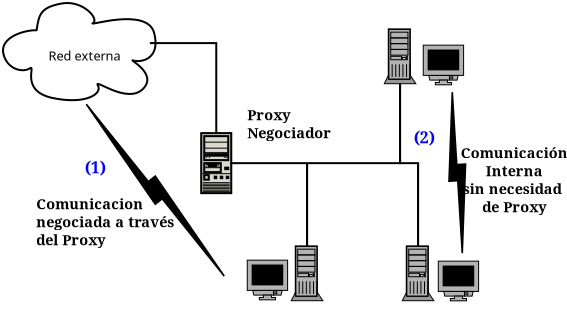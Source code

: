 <?xml version="1.0" encoding="UTF-8"?>
<dia:diagram xmlns:dia="http://www.lysator.liu.se/~alla/dia/"><dia:layer name="Fondo" visible="true"><dia:object type="Network - Cloud" version="0" id="O0"><dia:attribute name="obj_pos"><dia:point val="-6.487,-20.418"/></dia:attribute><dia:attribute name="obj_bb"><dia:rectangle val="-6.487,-20.418;1.087,-15.557"/></dia:attribute><dia:attribute name="elem_corner"><dia:point val="-6.487,-20.418"/></dia:attribute><dia:attribute name="elem_width"><dia:real val="7.575"/></dia:attribute><dia:attribute name="elem_height"><dia:real val="4.86"/></dia:attribute><dia:attribute name="border_color"><dia:color val="#1e90ff"/></dia:attribute><dia:attribute name="inner_color"><dia:color val="#1e90ff"/></dia:attribute><dia:attribute name="show_background"><dia:boolean val="true"/></dia:attribute><dia:attribute name="flip_horizontal"><dia:boolean val="false"/></dia:attribute><dia:attribute name="flip_vertical"><dia:boolean val="false"/></dia:attribute><dia:attribute name="padding"><dia:real val="0.354"/></dia:attribute><dia:attribute name="text"><dia:composite type="text"><dia:attribute name="string"><dia:string>#Red externa#</dia:string></dia:attribute><dia:attribute name="font"><dia:font family="sans" style="0" name="Courier"/></dia:attribute><dia:attribute name="height"><dia:real val="0.8"/></dia:attribute><dia:attribute name="pos"><dia:point val="-2.497,-17.652"/></dia:attribute><dia:attribute name="color"><dia:color val="#000000"/></dia:attribute><dia:attribute name="alignment"><dia:enum val="1"/></dia:attribute></dia:composite></dia:attribute></dia:object><dia:object type="Network - General Computer (Tower)" version="0" id="O1"><dia:attribute name="obj_pos"><dia:point val="12.55,-19.11"/></dia:attribute><dia:attribute name="obj_bb"><dia:rectangle val="12.542,-19.15;14.139,-15.261"/></dia:attribute><dia:attribute name="elem_corner"><dia:point val="12.55,-19.11"/></dia:attribute><dia:attribute name="elem_width"><dia:real val="1.579"/></dia:attribute><dia:attribute name="elem_height"><dia:real val="2.727"/></dia:attribute><dia:attribute name="show_background"><dia:boolean val="true"/></dia:attribute><dia:attribute name="flip_horizontal"><dia:boolean val="false"/></dia:attribute><dia:attribute name="flip_vertical"><dia:boolean val="false"/></dia:attribute><dia:attribute name="padding"><dia:real val="0.354"/></dia:attribute><dia:attribute name="text"><dia:composite type="text"><dia:attribute name="string"><dia:string>##</dia:string></dia:attribute><dia:attribute name="font"><dia:font family="sans" style="0" name="Courier"/></dia:attribute><dia:attribute name="height"><dia:real val="0.8"/></dia:attribute><dia:attribute name="pos"><dia:point val="13.34,-15.661"/></dia:attribute><dia:attribute name="color"><dia:color val="#000000"/></dia:attribute><dia:attribute name="alignment"><dia:enum val="1"/></dia:attribute></dia:composite></dia:attribute></dia:object><dia:object type="Network - General Monitor (With Stand)" version="0" id="O2"><dia:attribute name="obj_pos"><dia:point val="14.5,-18.31"/></dia:attribute><dia:attribute name="obj_bb"><dia:rectangle val="14.475,-18.335;16.542,-15.21"/></dia:attribute><dia:attribute name="elem_corner"><dia:point val="14.5,-18.31"/></dia:attribute><dia:attribute name="elem_width"><dia:real val="2.017"/></dia:attribute><dia:attribute name="elem_height"><dia:real val="1.983"/></dia:attribute><dia:attribute name="border_color"><dia:color val="#348872"/></dia:attribute><dia:attribute name="show_background"><dia:boolean val="true"/></dia:attribute><dia:attribute name="flip_horizontal"><dia:boolean val="false"/></dia:attribute><dia:attribute name="flip_vertical"><dia:boolean val="false"/></dia:attribute><dia:attribute name="padding"><dia:real val="0.354"/></dia:attribute><dia:attribute name="text"><dia:composite type="text"><dia:attribute name="string"><dia:string>##</dia:string></dia:attribute><dia:attribute name="font"><dia:font family="sans" style="0" name="Courier"/></dia:attribute><dia:attribute name="height"><dia:real val="0.8"/></dia:attribute><dia:attribute name="pos"><dia:point val="15.509,-15.61"/></dia:attribute><dia:attribute name="color"><dia:color val="#000000"/></dia:attribute><dia:attribute name="alignment"><dia:enum val="1"/></dia:attribute></dia:composite></dia:attribute></dia:object><dia:object type="Network - General Computer (Tower)" version="0" id="O3"><dia:attribute name="obj_pos"><dia:point val="13.45,-8.26"/></dia:attribute><dia:attribute name="obj_bb"><dia:rectangle val="13.442,-8.3;15.039,-4.411"/></dia:attribute><dia:attribute name="elem_corner"><dia:point val="13.45,-8.26"/></dia:attribute><dia:attribute name="elem_width"><dia:real val="1.579"/></dia:attribute><dia:attribute name="elem_height"><dia:real val="2.727"/></dia:attribute><dia:attribute name="show_background"><dia:boolean val="true"/></dia:attribute><dia:attribute name="flip_horizontal"><dia:boolean val="false"/></dia:attribute><dia:attribute name="flip_vertical"><dia:boolean val="false"/></dia:attribute><dia:attribute name="padding"><dia:real val="0.354"/></dia:attribute><dia:attribute name="text"><dia:composite type="text"><dia:attribute name="string"><dia:string>##</dia:string></dia:attribute><dia:attribute name="font"><dia:font family="sans" style="0" name="Courier"/></dia:attribute><dia:attribute name="height"><dia:real val="0.8"/></dia:attribute><dia:attribute name="pos"><dia:point val="14.24,-4.811"/></dia:attribute><dia:attribute name="color"><dia:color val="#000000"/></dia:attribute><dia:attribute name="alignment"><dia:enum val="1"/></dia:attribute></dia:composite></dia:attribute></dia:object><dia:object type="Network - General Monitor (With Stand)" version="0" id="O4"><dia:attribute name="obj_pos"><dia:point val="15.25,-7.51"/></dia:attribute><dia:attribute name="obj_bb"><dia:rectangle val="15.225,-7.535;17.292,-4.41"/></dia:attribute><dia:attribute name="elem_corner"><dia:point val="15.25,-7.51"/></dia:attribute><dia:attribute name="elem_width"><dia:real val="2.017"/></dia:attribute><dia:attribute name="elem_height"><dia:real val="1.983"/></dia:attribute><dia:attribute name="border_color"><dia:color val="#348973"/></dia:attribute><dia:attribute name="show_background"><dia:boolean val="true"/></dia:attribute><dia:attribute name="flip_horizontal"><dia:boolean val="false"/></dia:attribute><dia:attribute name="flip_vertical"><dia:boolean val="false"/></dia:attribute><dia:attribute name="padding"><dia:real val="0.354"/></dia:attribute><dia:attribute name="text"><dia:composite type="text"><dia:attribute name="string"><dia:string>##</dia:string></dia:attribute><dia:attribute name="font"><dia:font family="sans" style="0" name="Courier"/></dia:attribute><dia:attribute name="height"><dia:real val="0.8"/></dia:attribute><dia:attribute name="pos"><dia:point val="16.259,-4.809"/></dia:attribute><dia:attribute name="color"><dia:color val="#000000"/></dia:attribute><dia:attribute name="alignment"><dia:enum val="1"/></dia:attribute></dia:composite></dia:attribute></dia:object><dia:object type="Network - A Miditower PC" version="0" id="O5"><dia:attribute name="obj_pos"><dia:point val="3.4,-13.91"/></dia:attribute><dia:attribute name="obj_bb"><dia:rectangle val="3.35,-13.96;4.95,-10.86"/></dia:attribute><dia:attribute name="elem_corner"><dia:point val="3.4,-13.91"/></dia:attribute><dia:attribute name="elem_width"><dia:real val="1.5"/></dia:attribute><dia:attribute name="elem_height"><dia:real val="3"/></dia:attribute><dia:attribute name="border_color"><dia:color val="#8b6914"/></dia:attribute><dia:attribute name="show_background"><dia:boolean val="true"/></dia:attribute><dia:attribute name="flip_horizontal"><dia:boolean val="false"/></dia:attribute><dia:attribute name="flip_vertical"><dia:boolean val="false"/></dia:attribute><dia:attribute name="padding"><dia:real val="0.354"/></dia:attribute></dia:object><dia:object type="Network - Bus" version="0" id="O6"><dia:attribute name="obj_pos"><dia:point val="4.9,-12.41"/></dia:attribute><dia:attribute name="obj_bb"><dia:rectangle val="4.85,-16.383;14.29,-8.26"/></dia:attribute><dia:attribute name="conn_endpoints"><dia:point val="4.9,-12.41"/><dia:point val="13.25,-12.41"/></dia:attribute><dia:attribute name="bus_handles"><dia:point val="14.24,-8.26"/><dia:point val="8.69,-8.26"/><dia:point val="8.69,-8.26"/><dia:point val="13.34,-16.383"/><dia:point val="14.24,-8.26"/><dia:point val="13.34,-16.383"/></dia:attribute><dia:connections><dia:connection handle="0" to="O5" connection="5"/><dia:connection handle="2" to="O3" connection="0"/><dia:connection handle="3" to="O7" connection="0"/><dia:connection handle="4" to="O7" connection="0"/><dia:connection handle="5" to="O1" connection="1"/><dia:connection handle="6" to="O3" connection="0"/><dia:connection handle="7" to="O1" connection="1"/></dia:connections></dia:object><dia:object type="Network - General Computer (Tower)" version="0" id="O7"><dia:attribute name="obj_pos"><dia:point val="7.9,-8.26"/></dia:attribute><dia:attribute name="obj_bb"><dia:rectangle val="7.892,-8.3;9.488,-4.411"/></dia:attribute><dia:attribute name="elem_corner"><dia:point val="7.9,-8.26"/></dia:attribute><dia:attribute name="elem_width"><dia:real val="1.579"/></dia:attribute><dia:attribute name="elem_height"><dia:real val="2.727"/></dia:attribute><dia:attribute name="show_background"><dia:boolean val="true"/></dia:attribute><dia:attribute name="flip_horizontal"><dia:boolean val="false"/></dia:attribute><dia:attribute name="flip_vertical"><dia:boolean val="false"/></dia:attribute><dia:attribute name="padding"><dia:real val="0.354"/></dia:attribute><dia:attribute name="text"><dia:composite type="text"><dia:attribute name="string"><dia:string>##</dia:string></dia:attribute><dia:attribute name="font"><dia:font family="sans" style="0" name="Courier"/></dia:attribute><dia:attribute name="height"><dia:real val="0.8"/></dia:attribute><dia:attribute name="pos"><dia:point val="8.69,-4.811"/></dia:attribute><dia:attribute name="color"><dia:color val="#000000"/></dia:attribute><dia:attribute name="alignment"><dia:enum val="1"/></dia:attribute></dia:composite></dia:attribute></dia:object><dia:object type="Network - General Monitor (With Stand)" version="0" id="O8"><dia:attribute name="obj_pos"><dia:point val="5.7,-7.56"/></dia:attribute><dia:attribute name="obj_bb"><dia:rectangle val="5.675,-7.585;7.742,-4.459"/></dia:attribute><dia:attribute name="elem_corner"><dia:point val="5.7,-7.56"/></dia:attribute><dia:attribute name="elem_width"><dia:real val="2.017"/></dia:attribute><dia:attribute name="elem_height"><dia:real val="1.983"/></dia:attribute><dia:attribute name="border_color"><dia:color val="#1e90ff"/></dia:attribute><dia:attribute name="show_background"><dia:boolean val="true"/></dia:attribute><dia:attribute name="flip_horizontal"><dia:boolean val="false"/></dia:attribute><dia:attribute name="flip_vertical"><dia:boolean val="false"/></dia:attribute><dia:attribute name="padding"><dia:real val="0.354"/></dia:attribute><dia:attribute name="text"><dia:composite type="text"><dia:attribute name="string"><dia:string>##</dia:string></dia:attribute><dia:attribute name="font"><dia:font family="sans" style="0" name="Courier"/></dia:attribute><dia:attribute name="height"><dia:real val="0.8"/></dia:attribute><dia:attribute name="pos"><dia:point val="6.709,-4.859"/></dia:attribute><dia:attribute name="color"><dia:color val="#000000"/></dia:attribute><dia:attribute name="alignment"><dia:enum val="1"/></dia:attribute></dia:composite></dia:attribute></dia:object><dia:object type="Network - WAN Link" version="1" id="O9"><dia:attribute name="obj_pos"><dia:point val="16.45,-7.91"/></dia:attribute><dia:attribute name="obj_bb"><dia:rectangle val="15.786,-15.96;16.614,-7.91"/></dia:attribute><dia:attribute name="conn_endpoints"><dia:point val="16.45,-7.91"/><dia:point val="15.95,-15.96"/></dia:attribute><dia:attribute name="width"><dia:real val="1"/></dia:attribute></dia:object><dia:object type="Standard - Text" version="0" id="O10"><dia:attribute name="obj_pos"><dia:point val="19.05,-12.66"/></dia:attribute><dia:attribute name="obj_bb"><dia:rectangle val="17.0,-13.36;21.1,-9.46"/></dia:attribute><dia:attribute name="text"><dia:composite type="text"><dia:attribute name="string"><dia:string>#Comunicación
Interna
sin necesidad 
de Proxy#</dia:string></dia:attribute><dia:attribute name="font"><dia:font family="serif" style="80" name="Courier"/></dia:attribute><dia:attribute name="height"><dia:real val="0.9"/></dia:attribute><dia:attribute name="pos"><dia:point val="19.05,-12.66"/></dia:attribute><dia:attribute name="color"><dia:color val="#000000"/></dia:attribute><dia:attribute name="alignment"><dia:enum val="1"/></dia:attribute></dia:composite></dia:attribute></dia:object><dia:object type="Standard - ZigZagLine" version="0" id="O11"><dia:attribute name="obj_pos"><dia:point val="4.15,-13.91"/></dia:attribute><dia:attribute name="obj_bb"><dia:rectangle val="0.778,-18.462;4.2,-13.91"/></dia:attribute><dia:attribute name="orth_points"><dia:point val="4.15,-13.91"/><dia:point val="4.15,-13.91"/><dia:point val="4.15,-18.413"/><dia:point val="0.828,-18.413"/></dia:attribute><dia:attribute name="orth_orient"><dia:enum val="0"/><dia:enum val="1"/><dia:enum val="0"/></dia:attribute><dia:connections><dia:connection handle="0" to="O5" connection="6"/><dia:connection handle="1" to="O0" connection="2"/></dia:connections></dia:object><dia:object type="Network - WAN Link" version="1" id="O12"><dia:attribute name="obj_pos"><dia:point val="4.55,-6.76"/></dia:attribute><dia:attribute name="obj_bb"><dia:rectangle val="-2.35,-15.36;4.55,-6.76"/></dia:attribute><dia:attribute name="conn_endpoints"><dia:point val="4.55,-6.76"/><dia:point val="-2.35,-15.36"/></dia:attribute><dia:attribute name="width"><dia:real val="1"/></dia:attribute></dia:object><dia:object type="Standard - Text" version="0" id="O13"><dia:attribute name="obj_pos"><dia:point val="-4.85,-10.11"/></dia:attribute><dia:attribute name="obj_bb"><dia:rectangle val="-4.85,-10.81;0.6,-7.81"/></dia:attribute><dia:attribute name="text"><dia:composite type="text"><dia:attribute name="string"><dia:string>#Comunicacion
negociada a través 
del Proxy#</dia:string></dia:attribute><dia:attribute name="font"><dia:font family="serif" style="80" name="Courier"/></dia:attribute><dia:attribute name="height"><dia:real val="0.9"/></dia:attribute><dia:attribute name="pos"><dia:point val="-4.85,-10.11"/></dia:attribute><dia:attribute name="color"><dia:color val="#000000"/></dia:attribute><dia:attribute name="alignment"><dia:enum val="0"/></dia:attribute></dia:composite></dia:attribute></dia:object><dia:object type="Standard - Text" version="0" id="O14"><dia:attribute name="obj_pos"><dia:point val="-2.45,-8.86"/></dia:attribute><dia:attribute name="obj_bb"><dia:rectangle val="-2.45,-9.51;-2.45,-8.46"/></dia:attribute><dia:attribute name="text"><dia:composite type="text"><dia:attribute name="string"><dia:string>##</dia:string></dia:attribute><dia:attribute name="font"><dia:font family="sans" style="0" name="Courier"/></dia:attribute><dia:attribute name="height"><dia:real val="0.8"/></dia:attribute><dia:attribute name="pos"><dia:point val="-2.45,-8.86"/></dia:attribute><dia:attribute name="color"><dia:color val="#000000"/></dia:attribute><dia:attribute name="alignment"><dia:enum val="0"/></dia:attribute></dia:composite></dia:attribute></dia:object><dia:object type="Standard - Text" version="0" id="O15"><dia:attribute name="obj_pos"><dia:point val="5.7,-14.56"/></dia:attribute><dia:attribute name="obj_bb"><dia:rectangle val="5.7,-15.26;9.0,-13.16"/></dia:attribute><dia:attribute name="text"><dia:composite type="text"><dia:attribute name="string"><dia:string>#Proxy 
Negociador#</dia:string></dia:attribute><dia:attribute name="font"><dia:font family="serif" style="80" name="Courier"/></dia:attribute><dia:attribute name="height"><dia:real val="0.9"/></dia:attribute><dia:attribute name="pos"><dia:point val="5.7,-14.56"/></dia:attribute><dia:attribute name="color"><dia:color val="#000000"/></dia:attribute><dia:attribute name="alignment"><dia:enum val="0"/></dia:attribute></dia:composite></dia:attribute></dia:object><dia:object type="Standard - Text" version="0" id="O16"><dia:attribute name="obj_pos"><dia:point val="-1.9,-11.91"/></dia:attribute><dia:attribute name="obj_bb"><dia:rectangle val="-2.35,-12.71;-1.45,-11.36"/></dia:attribute><dia:attribute name="text"><dia:composite type="text"><dia:attribute name="string"><dia:string>#(1)#</dia:string></dia:attribute><dia:attribute name="font"><dia:font family="serif" style="80" name="Courier"/></dia:attribute><dia:attribute name="height"><dia:real val="1"/></dia:attribute><dia:attribute name="pos"><dia:point val="-1.9,-11.91"/></dia:attribute><dia:attribute name="color"><dia:color val="#0000ff"/></dia:attribute><dia:attribute name="alignment"><dia:enum val="1"/></dia:attribute></dia:composite></dia:attribute></dia:object><dia:object type="Standard - Text" version="0" id="O17"><dia:attribute name="obj_pos"><dia:point val="14.55,-13.41"/></dia:attribute><dia:attribute name="obj_bb"><dia:rectangle val="14.1,-14.21;15.0,-12.86"/></dia:attribute><dia:attribute name="text"><dia:composite type="text"><dia:attribute name="string"><dia:string>#(2)#</dia:string></dia:attribute><dia:attribute name="font"><dia:font family="serif" style="80" name="Courier"/></dia:attribute><dia:attribute name="height"><dia:real val="1"/></dia:attribute><dia:attribute name="pos"><dia:point val="14.55,-13.41"/></dia:attribute><dia:attribute name="color"><dia:color val="#0000ff"/></dia:attribute><dia:attribute name="alignment"><dia:enum val="1"/></dia:attribute></dia:composite></dia:attribute></dia:object></dia:layer></dia:diagram>
